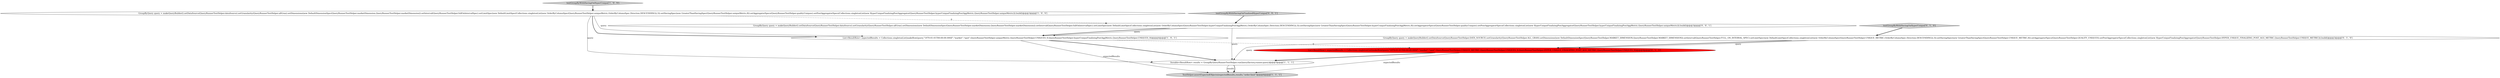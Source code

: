 digraph {
9 [style = filled, label = "testGroupByWithHavingOnFinalizedHyperUnique['0', '0', '1']", fillcolor = lightgray, shape = diamond image = "AAA0AAABBB3BBB"];
5 [style = filled, label = "List<ResultRow> expectedResults = Collections.singletonList(makeRow(query,\"1970-01-01T00:00:00.000Z\",\"market\",\"spot\",QueryRunnerTestHelper.UNIQUE_METRIC,QueryRunnerTestHelper.UNIQUES_9,QueryRunnerTestHelper.HYPER_UNIQUE_FINALIZING_POST_AGG_METRIC,QueryRunnerTestHelper.UNIQUES_9))@@@4@@@['0', '1', '0']", fillcolor = red, shape = ellipse image = "AAA1AAABBB2BBB"];
4 [style = filled, label = "TestHelper.assertExpectedObjects(expectedResults,results,\"order-limit\")@@@6@@@['1', '1', '1']", fillcolor = lightgray, shape = ellipse image = "AAA0AAABBB1BBB"];
7 [style = filled, label = "GroupByQuery query = makeQueryBuilder().setDataSource(QueryRunnerTestHelper.DATA_SOURCE).setGranularity(QueryRunnerTestHelper.ALL_GRAN).setDimensions(new DefaultDimensionSpec(QueryRunnerTestHelper.MARKET_DIMENSION,QueryRunnerTestHelper.MARKET_DIMENSION)).setInterval(QueryRunnerTestHelper.FULL_ON_INTERVAL_SPEC).setLimitSpec(new DefaultLimitSpec(Collections.singletonList(new OrderByColumnSpec(QueryRunnerTestHelper.UNIQUE_METRIC,OrderByColumnSpec.Direction.DESCENDING)),3)).setHavingSpec(new GreaterThanHavingSpec(QueryRunnerTestHelper.UNIQUE_METRIC,8)).setAggregatorSpecs(QueryRunnerTestHelper.QUALITY_UNIQUES).setPostAggregatorSpecs(Collections.singletonList(new HyperUniqueFinalizingPostAggregator(QueryRunnerTestHelper.HYPER_UNIQUE_FINALIZING_POST_AGG_METRIC,QueryRunnerTestHelper.UNIQUE_METRIC))).build()@@@3@@@['0', '1', '0']", fillcolor = white, shape = ellipse image = "AAA0AAABBB2BBB"];
1 [style = filled, label = "testGroupByWithHavingOnHyperUnique['1', '0', '0']", fillcolor = lightgray, shape = diamond image = "AAA0AAABBB1BBB"];
3 [style = filled, label = "GroupByQuery query = makeQueryBuilder().setDataSource(QueryRunnerTestHelper.dataSource).setGranularity(QueryRunnerTestHelper.allGran).setDimensions(new DefaultDimensionSpec(QueryRunnerTestHelper.marketDimension,QueryRunnerTestHelper.marketDimension)).setInterval(QueryRunnerTestHelper.fullOnIntervalSpec).setLimitSpec(new DefaultLimitSpec(Collections.singletonList(new OrderByColumnSpec(QueryRunnerTestHelper.uniqueMetric,OrderByColumnSpec.Direction.DESCENDING)),3)).setHavingSpec(new GreaterThanHavingSpec(QueryRunnerTestHelper.uniqueMetric,8)).setAggregatorSpecs(QueryRunnerTestHelper.qualityUniques).setPostAggregatorSpecs(Collections.singletonList(new HyperUniqueFinalizingPostAggregator(QueryRunnerTestHelper.hyperUniqueFinalizingPostAggMetric,QueryRunnerTestHelper.uniqueMetric))).build()@@@3@@@['1', '0', '0']", fillcolor = white, shape = ellipse image = "AAA0AAABBB1BBB"];
8 [style = filled, label = "GroupByQuery query = makeQueryBuilder().setDataSource(QueryRunnerTestHelper.dataSource).setGranularity(QueryRunnerTestHelper.allGran).setDimensions(new DefaultDimensionSpec(QueryRunnerTestHelper.marketDimension,QueryRunnerTestHelper.marketDimension)).setInterval(QueryRunnerTestHelper.fullOnIntervalSpec).setLimitSpec(new DefaultLimitSpec(Collections.singletonList(new OrderByColumnSpec(QueryRunnerTestHelper.hyperUniqueFinalizingPostAggMetric,OrderByColumnSpec.Direction.DESCENDING)),3)).setHavingSpec(new GreaterThanHavingSpec(QueryRunnerTestHelper.hyperUniqueFinalizingPostAggMetric,8)).setAggregatorSpecs(QueryRunnerTestHelper.qualityUniques).setPostAggregatorSpecs(Collections.singletonList(new HyperUniqueFinalizingPostAggregator(QueryRunnerTestHelper.hyperUniqueFinalizingPostAggMetric,QueryRunnerTestHelper.uniqueMetric))).build()@@@3@@@['0', '0', '1']", fillcolor = white, shape = ellipse image = "AAA0AAABBB3BBB"];
6 [style = filled, label = "testGroupByWithHavingOnHyperUnique['0', '1', '0']", fillcolor = lightgray, shape = diamond image = "AAA0AAABBB2BBB"];
0 [style = filled, label = "List<ResultRow> expectedResults = Collections.singletonList(makeRow(query,\"1970-01-01T00:00:00.000Z\",\"market\",\"spot\",QueryRunnerTestHelper.uniqueMetric,QueryRunnerTestHelper.UNIQUES_9,QueryRunnerTestHelper.hyperUniqueFinalizingPostAggMetric,QueryRunnerTestHelper.UNIQUES_9))@@@4@@@['1', '0', '1']", fillcolor = white, shape = ellipse image = "AAA0AAABBB1BBB"];
2 [style = filled, label = "Iterable<ResultRow> results = GroupByQueryRunnerTestHelper.runQuery(factory,runner,query)@@@5@@@['1', '1', '1']", fillcolor = white, shape = ellipse image = "AAA0AAABBB1BBB"];
5->4 [style = solid, label="expectedResults"];
3->2 [style = solid, label="query"];
1->3 [style = bold, label=""];
3->0 [style = bold, label=""];
8->0 [style = bold, label=""];
7->2 [style = solid, label="query"];
5->2 [style = bold, label=""];
7->5 [style = bold, label=""];
3->8 [style = dashed, label="0"];
0->4 [style = solid, label="expectedResults"];
6->7 [style = bold, label=""];
0->5 [style = dashed, label="0"];
9->8 [style = bold, label=""];
2->4 [style = bold, label=""];
3->0 [style = solid, label="query"];
2->4 [style = solid, label="results"];
8->0 [style = solid, label="query"];
7->5 [style = solid, label="query"];
0->2 [style = bold, label=""];
8->2 [style = solid, label="query"];
}
